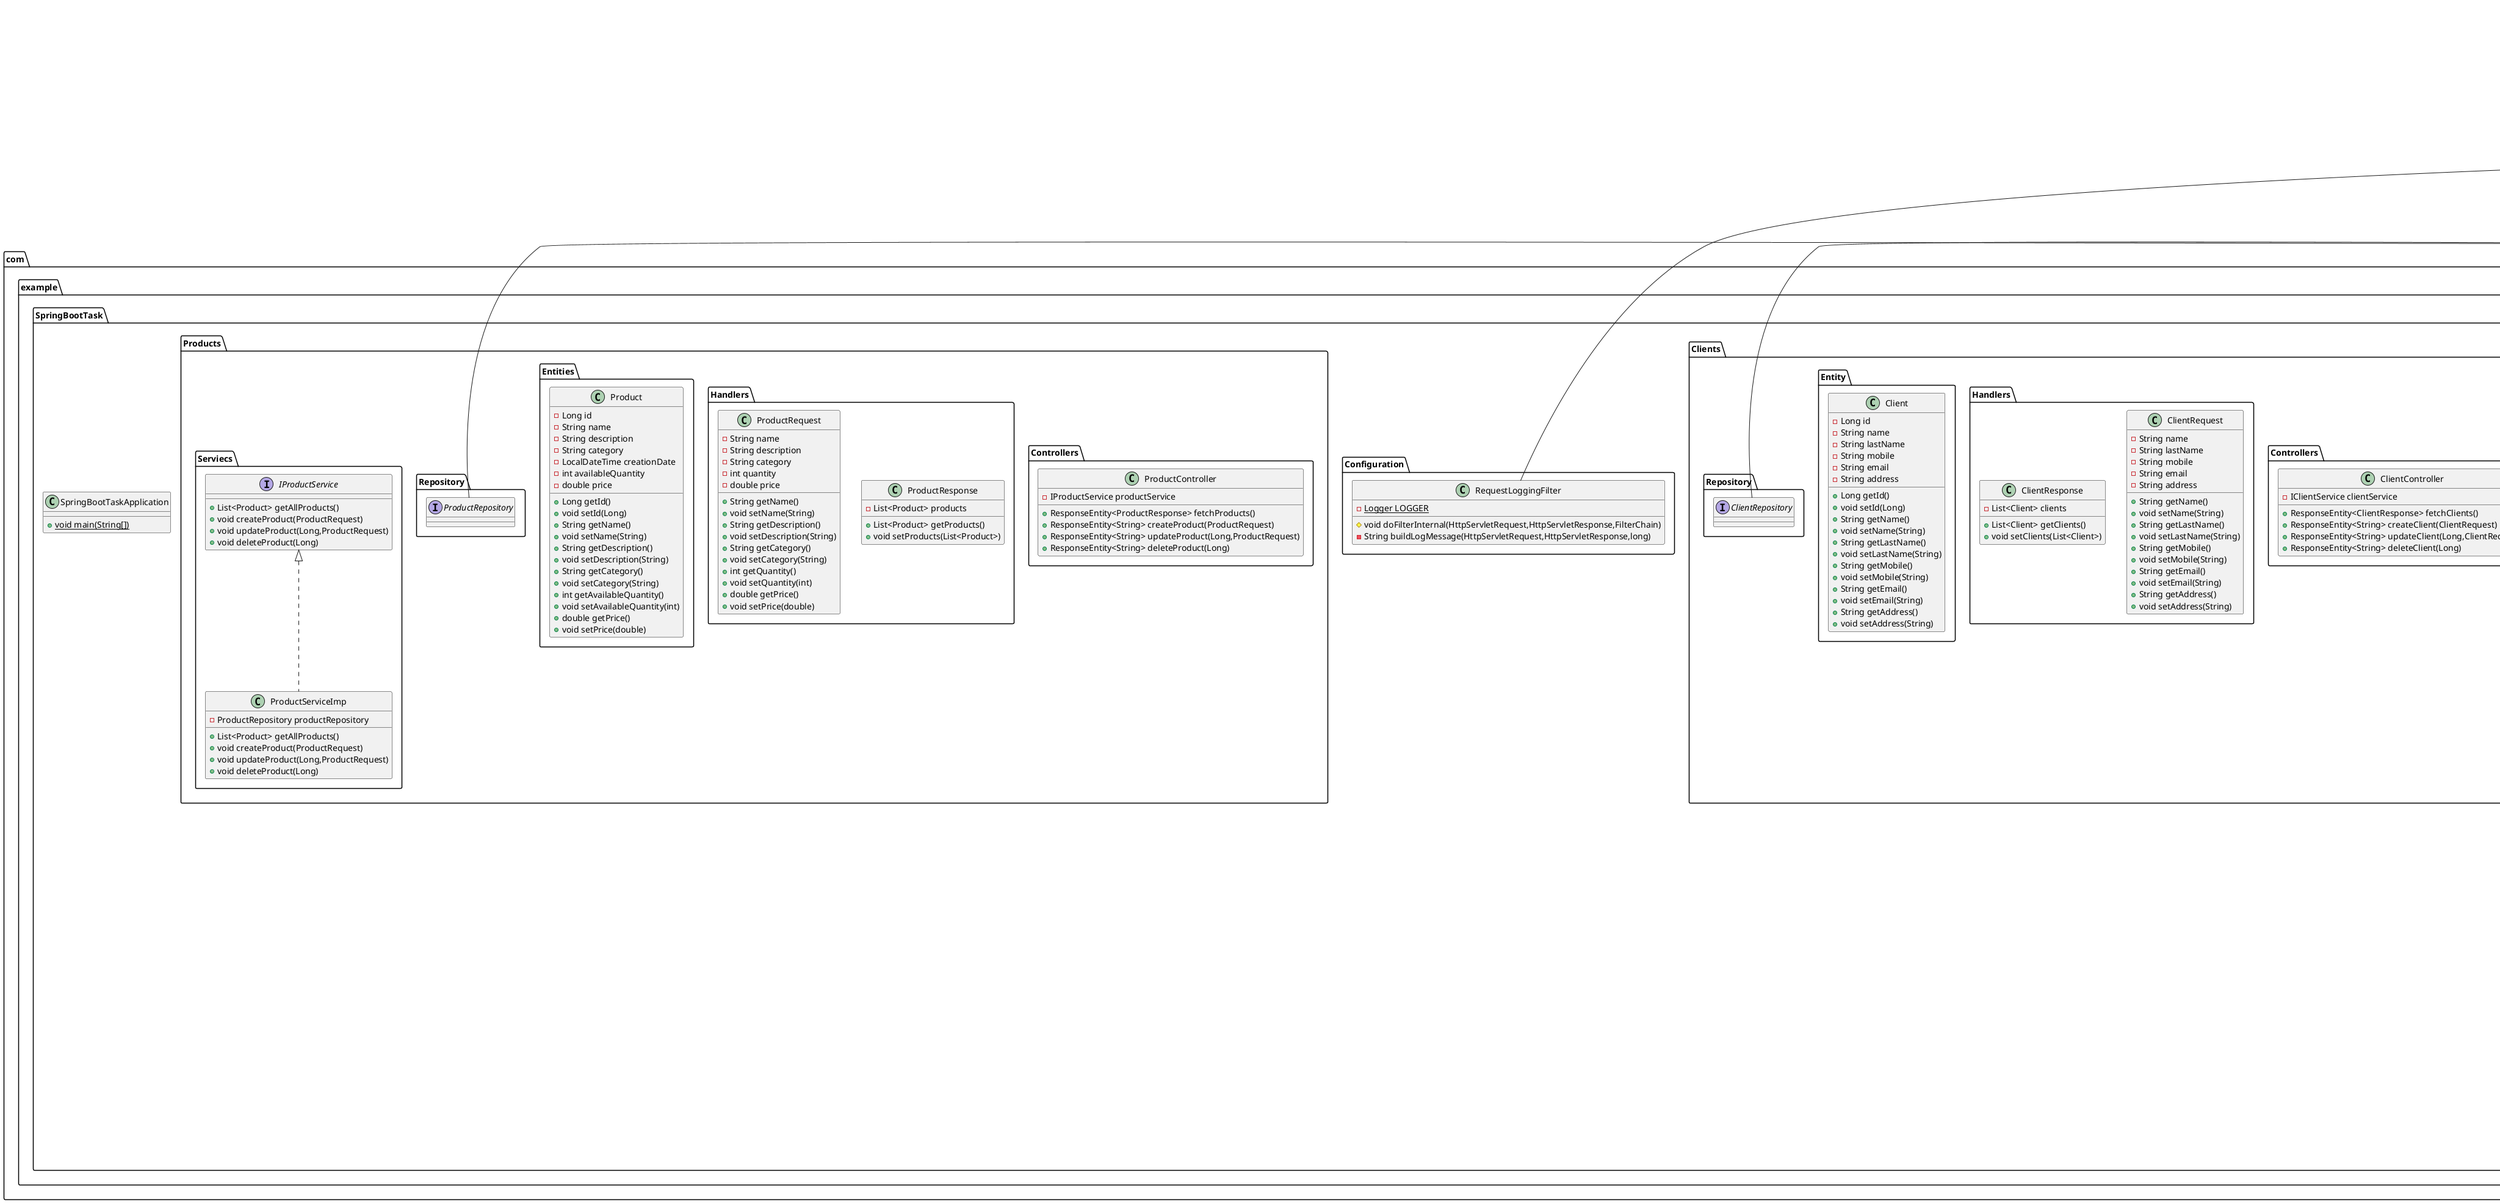@startuml
interface com.example.SpringBootTask.Sales.Services.ISaleItemService {
~ List<SaleItem> getAllSaleItems()
~ void createSaleItems(SaleItemRequest)
~ void updateSaleItem(Long,SaleItemRequest)
~ void deleteSaleItem(Long)
}

class com.example.SpringBootTask.Report.Service.DetailedService.ProductReportService {
- ProductRepository productRepository
- SaleRepository saleRepository
+ Map<String,Integer> calculateInventoryStatus()
+ Map<String,Object> calculateSalesPerformance()
+ Map<String,Double> calculatePricingAnalysis()
- double calculateTotalRevenue()
}


class com.example.SpringBootTask.Clients.Serviecs.ClientServiceImp {
- ClientRepository clientRepository
+ List<Client> getAllClients()
+ void createClient(ClientRequest)
+ void updateClient(Long,ClientRequest)
+ void deleteClient(Long)
}


class com.example.SpringBootTask.Sales.Entities.Sale {
- Long id
- LocalDateTime creationDate
- Client client
- Seller seller
- Double total
+ Long getId()
+ void setId(Long)
+ Client getClient()
+ void setClient(Client)
+ Seller getSeller()
+ void setSeller(Seller)
+ Double getTotal()
+ void setTotal(Double)
}


class com.example.SpringBootTask.Configuration.RequestLoggingFilter {
- {static} Logger LOGGER
# void doFilterInternal(HttpServletRequest,HttpServletResponse,FilterChain)
- String buildLogMessage(HttpServletRequest,HttpServletResponse,long)
}


class com.example.SpringBootTask.Sales.Controllers.SaleController {
~ ISaleService saleService
~ ISaleItemService saleItemService
+ ResponseEntity<SaleResponse> fetchSales()
+ ResponseEntity<String> createSale(SaleRequest)
+ ResponseEntity<String> updateSale(Long,SaleRequest)
+ ResponseEntity<String> deleteSale(Long)
}


class com.example.SpringBootTask.Sales.Services.SaleService {
- SaleRepository saleRepository
- SaleItemRepository saleItemRepository
- SellerRepository sellerRepository
+ List<Sale> getAllSales()
+ void createSale(SaleRequest,List<SaleItem>)
+ void updateSale(SaleRequest,Long)
+ void deleteSale(Long)
}


class com.example.SpringBootTask.Sales.Handlers.SaleItemRequest {
- Sale sale
- Product product
- int quantity
- Double price
+ Sale getSale()
+ void setSale(Sale)
+ Product getProduct()
+ void setProduct(Product)
+ int getQuantity()
+ void setQuantity(int)
+ Double getPrice()
+ void setPrice(Double)
}


class com.example.SpringBootTask.Report.Models.SalesReport {
- int totalSales
- double totalRevenue
- List<String> topSellingProducts
- List<Seller> topPerformingSellers
+ int getTotalSales()
+ double getTotalRevenue()
+ List<String> getTopSellingProducts()
+ List<Seller> getTopPerformingSellers()
}


class com.example.SpringBootTask.Products.Controllers.ProductController {
- IProductService productService
+ ResponseEntity<ProductResponse> fetchProducts()
+ ResponseEntity<String> createProduct(ProductRequest)
+ ResponseEntity<String> updateProduct(Long,ProductRequest)
+ ResponseEntity<String> deleteProduct(Long)
}


class com.example.SpringBootTask.Sales.Handlers.SellerRequest {
- String name
+ String getName()
+ void setName(String)
}


interface com.example.SpringBootTask.Sales.Repository.SaleRepository {
~ List<Sale> findByCreationDateBetween(LocalDateTime,LocalDateTime)
}

class com.example.SpringBootTask.Report.Service.ReportService {
- SaleReportService saleReportService
- ClientReportService clientReportService
- ProductReportService productReportService
+ SalesReport generateSalesReport(LocalDateTime,LocalDateTime)
+ ClientsReport generateClientReport()
+ ProductsReport generateProductReport()
}


class com.example.SpringBootTask.Products.Handlers.ProductResponse {
- List<Product> products
+ List<Product> getProducts()
+ void setProducts(List<Product>)
}


class com.example.SpringBootTask.Sales.Controllers.SaleItemController {
~ ISaleItemService saleItemService
+ ResponseEntity<SaleItemResponse> fetchSaleItems()
+ ResponseEntity<String> createSaleItem(SaleItemRequest)
+ ResponseEntity<String> updateSaleItem(Long,SaleItemRequest)
+ ResponseEntity<String> deleteSaleItem(Long)
}


class com.example.SpringBootTask.SpringBootTaskApplication {
+ {static} void main(String[])
}

class com.example.SpringBootTask.Sales.Handlers.SaleRequest {
- Client client
- Seller seller
- Double total
+ Client getClient()
+ void setClient(Client)
+ Seller getSeller()
+ void setSeller(Seller)
+ Double getTotal()
+ void setTotal(Double)
}


class com.example.SpringBootTask.Clients.Controllers.ClientController {
- IClientService clientService
+ ResponseEntity<ClientResponse> fetchClients()
+ ResponseEntity<String> createClient(ClientRequest)
+ ResponseEntity<String> updateClient(Long,ClientRequest)
+ ResponseEntity<String> deleteClient(Long)
}


class com.example.SpringBootTask.Clients.Handlers.ClientRequest {
- String name
- String lastName
- String mobile
- String email
- String address
+ String getName()
+ void setName(String)
+ String getLastName()
+ void setLastName(String)
+ String getMobile()
+ void setMobile(String)
+ String getEmail()
+ void setEmail(String)
+ String getAddress()
+ void setAddress(String)
}


class com.example.SpringBootTask.Clients.Entity.Client {
- Long id
- String name
- String lastName
- String mobile
- String email
- String address
+ Long getId()
+ void setId(Long)
+ String getName()
+ void setName(String)
+ String getLastName()
+ void setLastName(String)
+ String getMobile()
+ void setMobile(String)
+ String getEmail()
+ void setEmail(String)
+ String getAddress()
+ void setAddress(String)
}


class com.example.SpringBootTask.Sales.Handlers.SellerResponse {
- List<Seller> sellers
+ List<Seller> getSellers()
+ void setSellers(List<Seller>)
}


class com.example.SpringBootTask.Products.Entities.Product {
- Long id
- String name
- String description
- String category
- LocalDateTime creationDate
- int availableQuantity
- double price
+ Long getId()
+ void setId(Long)
+ String getName()
+ void setName(String)
+ String getDescription()
+ void setDescription(String)
+ String getCategory()
+ void setCategory(String)
+ int getAvailableQuantity()
+ void setAvailableQuantity(int)
+ double getPrice()
+ void setPrice(double)
}


class com.example.SpringBootTask.Report.Models.ProductsReport {
- Map<String,Integer> inventoryStatus
- Map<String,Object> salesPerformance
- Map<String,Double> pricingAnalysis
+ Map<String,Integer> getInventoryStatus()
+ Map<String,Object> getSalesPerformance()
+ Map<String,Double> getPricingAnalysis()
}


interface com.example.SpringBootTask.Sales.Repository.SellerRepository {
}
class com.example.SpringBootTask.Sales.Handlers.SaleResponse {
- List<Sale> sales
+ List<Sale> getSales()
+ void setSales(List<Sale>)
}


class com.example.SpringBootTask.Sales.Entities.SaleItem {
- Long id
- Sale sale
- Product product
- int quantity
- Double price
+ Long getId()
+ void setId(Long)
+ Sale getSale()
+ void setSale(Sale)
+ Product getProduct()
+ void setProduct(Product)
+ int getQuantity()
+ void setQuantity(int)
+ Double getPrice()
+ void setPrice(Double)
}


class com.example.SpringBootTask.Report.Service.DetailedService.SaleReportService {
- SaleRepository saleRepository
- SaleItemRepository saleItemRepository
+ List<Sale> getSalesByDateRange(LocalDateTime,LocalDateTime)
+ List<Seller> getTopPerformingSellers(LocalDateTime,LocalDateTime)
+ Map<String,Long> getSalesByProductCategory(LocalDateTime,LocalDateTime)
}


interface com.example.SpringBootTask.Sales.Repository.SaleItemRepository {
~ List<SaleItem> findBySaleCreationDateBetween(LocalDateTime,LocalDateTime)
}

class com.example.SpringBootTask.Report.Service.DetailedService.ClientReportService {
- ClientRepository clientRepository
- SaleRepository saleRepository
+ Long getTotalClients()
+ List<Client> getTopSpendingClients(int)
+ Map<String,Integer> getClientActivity()
+ Map<String,Integer> getClientLocationStatistics()
}


class com.example.SpringBootTask.Products.Handlers.ProductRequest {
- String name
- String description
- String category
- int quantity
- double price
+ String getName()
+ void setName(String)
+ String getDescription()
+ void setDescription(String)
+ String getCategory()
+ void setCategory(String)
+ int getQuantity()
+ void setQuantity(int)
+ double getPrice()
+ void setPrice(double)
}


class com.example.SpringBootTask.Sales.Handlers.SaleItemResponse {
- List<SaleItem> saleItems
+ List<SaleItem> getSaleItems()
+ void setSaleItems(List<SaleItem>)
}


interface com.example.SpringBootTask.Clients.Repository.ClientRepository {
}
class com.example.SpringBootTask.Sales.Entities.Seller {
- Long id
- String name
+ Long getId()
+ void setId(Long)
+ String getName()
+ void setName(String)
}


interface com.example.SpringBootTask.Products.Repository.ProductRepository {
}
class com.example.SpringBootTask.Report.Models.ClientsReport {
- Long totalClients
- List<Client> topSpendingClients
- Map<String,Integer> clientActivity
- Map<String,Integer> clientLocationStatistics
+ Long getTotalClients()
+ List<Client> getTopSpendingClients()
+ Map<String,Integer> getClientActivity()
+ Map<String,Integer> getClientLocationStatistics()
}


class com.example.SpringBootTask.Clients.Handlers.ClientResponse {
- List<Client> clients
+ List<Client> getClients()
+ void setClients(List<Client>)
}


interface com.example.SpringBootTask.Sales.Services.ISaleService {
~ List<Sale> getAllSales()
~ void createSale(SaleRequest,List<SaleItem>)
~ void updateSale(SaleRequest,Long)
~ void deleteSale(Long)
}

class com.example.SpringBootTask.Products.Serviecs.ProductServiceImp {
- ProductRepository productRepository
+ List<Product> getAllProducts()
+ void createProduct(ProductRequest)
+ void updateProduct(Long,ProductRequest)
+ void deleteProduct(Long)
}


interface com.example.SpringBootTask.Products.Serviecs.IProductService {
+ List<Product> getAllProducts()
+ void createProduct(ProductRequest)
+ void updateProduct(Long,ProductRequest)
+ void deleteProduct(Long)
}

class com.example.SpringBootTask.Report.Controller.ReportController {
- ReportService reportService
+ SalesReport generateSalesReport(LocalDateTime,LocalDateTime)
+ ClientsReport generateClientReport()
+ ProductsReport generateProductReport()
}


class com.example.SpringBootTask.Sales.Services.SaleItemService {
- SaleItemRepository saleItemRepository
+ List<SaleItem> getAllSaleItems()
+ void createSaleItems(SaleItemRequest)
+ void updateSaleItem(Long,SaleItemRequest)
+ void deleteSaleItem(Long)
}


class com.example.SpringBootTask.Sales.Services.SellerService {
- SellerRepository sellerRepository
+ void createSeller(SellerRequest)
+ List<Seller> getAllSellers()
}


class com.example.SpringBootTask.Sales.Controllers.SellerController {
- ISellerService sellerService
+ ResponseEntity<SellerResponse> fetchSellers()
+ ResponseEntity<String> createSeller(SellerRequest)
}


interface com.example.SpringBootTask.Clients.Serviecs.IClientService {
+ List<Client> getAllClients()
+ void createClient(ClientRequest)
+ void updateClient(Long,ClientRequest)
+ void deleteClient(Long)
}

interface com.example.SpringBootTask.Sales.Services.ISellerService {
~ void createSeller(SellerRequest)
~ List<Seller> getAllSellers()
}



com.example.SpringBootTask.Clients.Serviecs.IClientService <|.. com.example.SpringBootTask.Clients.Serviecs.ClientServiceImp
org.springframework.web.filter.OncePerRequestFilter <|-- com.example.SpringBootTask.Configuration.RequestLoggingFilter
com.example.SpringBootTask.Sales.Services.ISaleService <|.. com.example.SpringBootTask.Sales.Services.SaleService
org.springframework.data.jpa.repository.JpaRepository <|-- com.example.SpringBootTask.Sales.Repository.SaleRepository
org.springframework.data.jpa.repository.JpaRepository <|-- com.example.SpringBootTask.Sales.Repository.SellerRepository
org.springframework.data.jpa.repository.JpaRepository <|-- com.example.SpringBootTask.Sales.Repository.SaleItemRepository
org.springframework.data.jpa.repository.JpaRepository <|-- com.example.SpringBootTask.Clients.Repository.ClientRepository
org.springframework.data.jpa.repository.JpaRepository <|-- com.example.SpringBootTask.Products.Repository.ProductRepository
com.example.SpringBootTask.Products.Serviecs.IProductService <|.. com.example.SpringBootTask.Products.Serviecs.ProductServiceImp
com.example.SpringBootTask.Sales.Services.ISaleItemService <|.. com.example.SpringBootTask.Sales.Services.SaleItemService
com.example.SpringBootTask.Sales.Services.ISellerService <|.. com.example.SpringBootTask.Sales.Services.SellerService
@enduml
